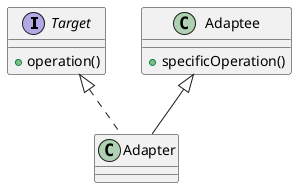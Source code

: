 @startuml

Target <|.. Adapter
Adaptee <|-- Adapter

interface Target {
	+operation()
}

class Adapter

class Adaptee {
	+specificOperation()
}

@enduml